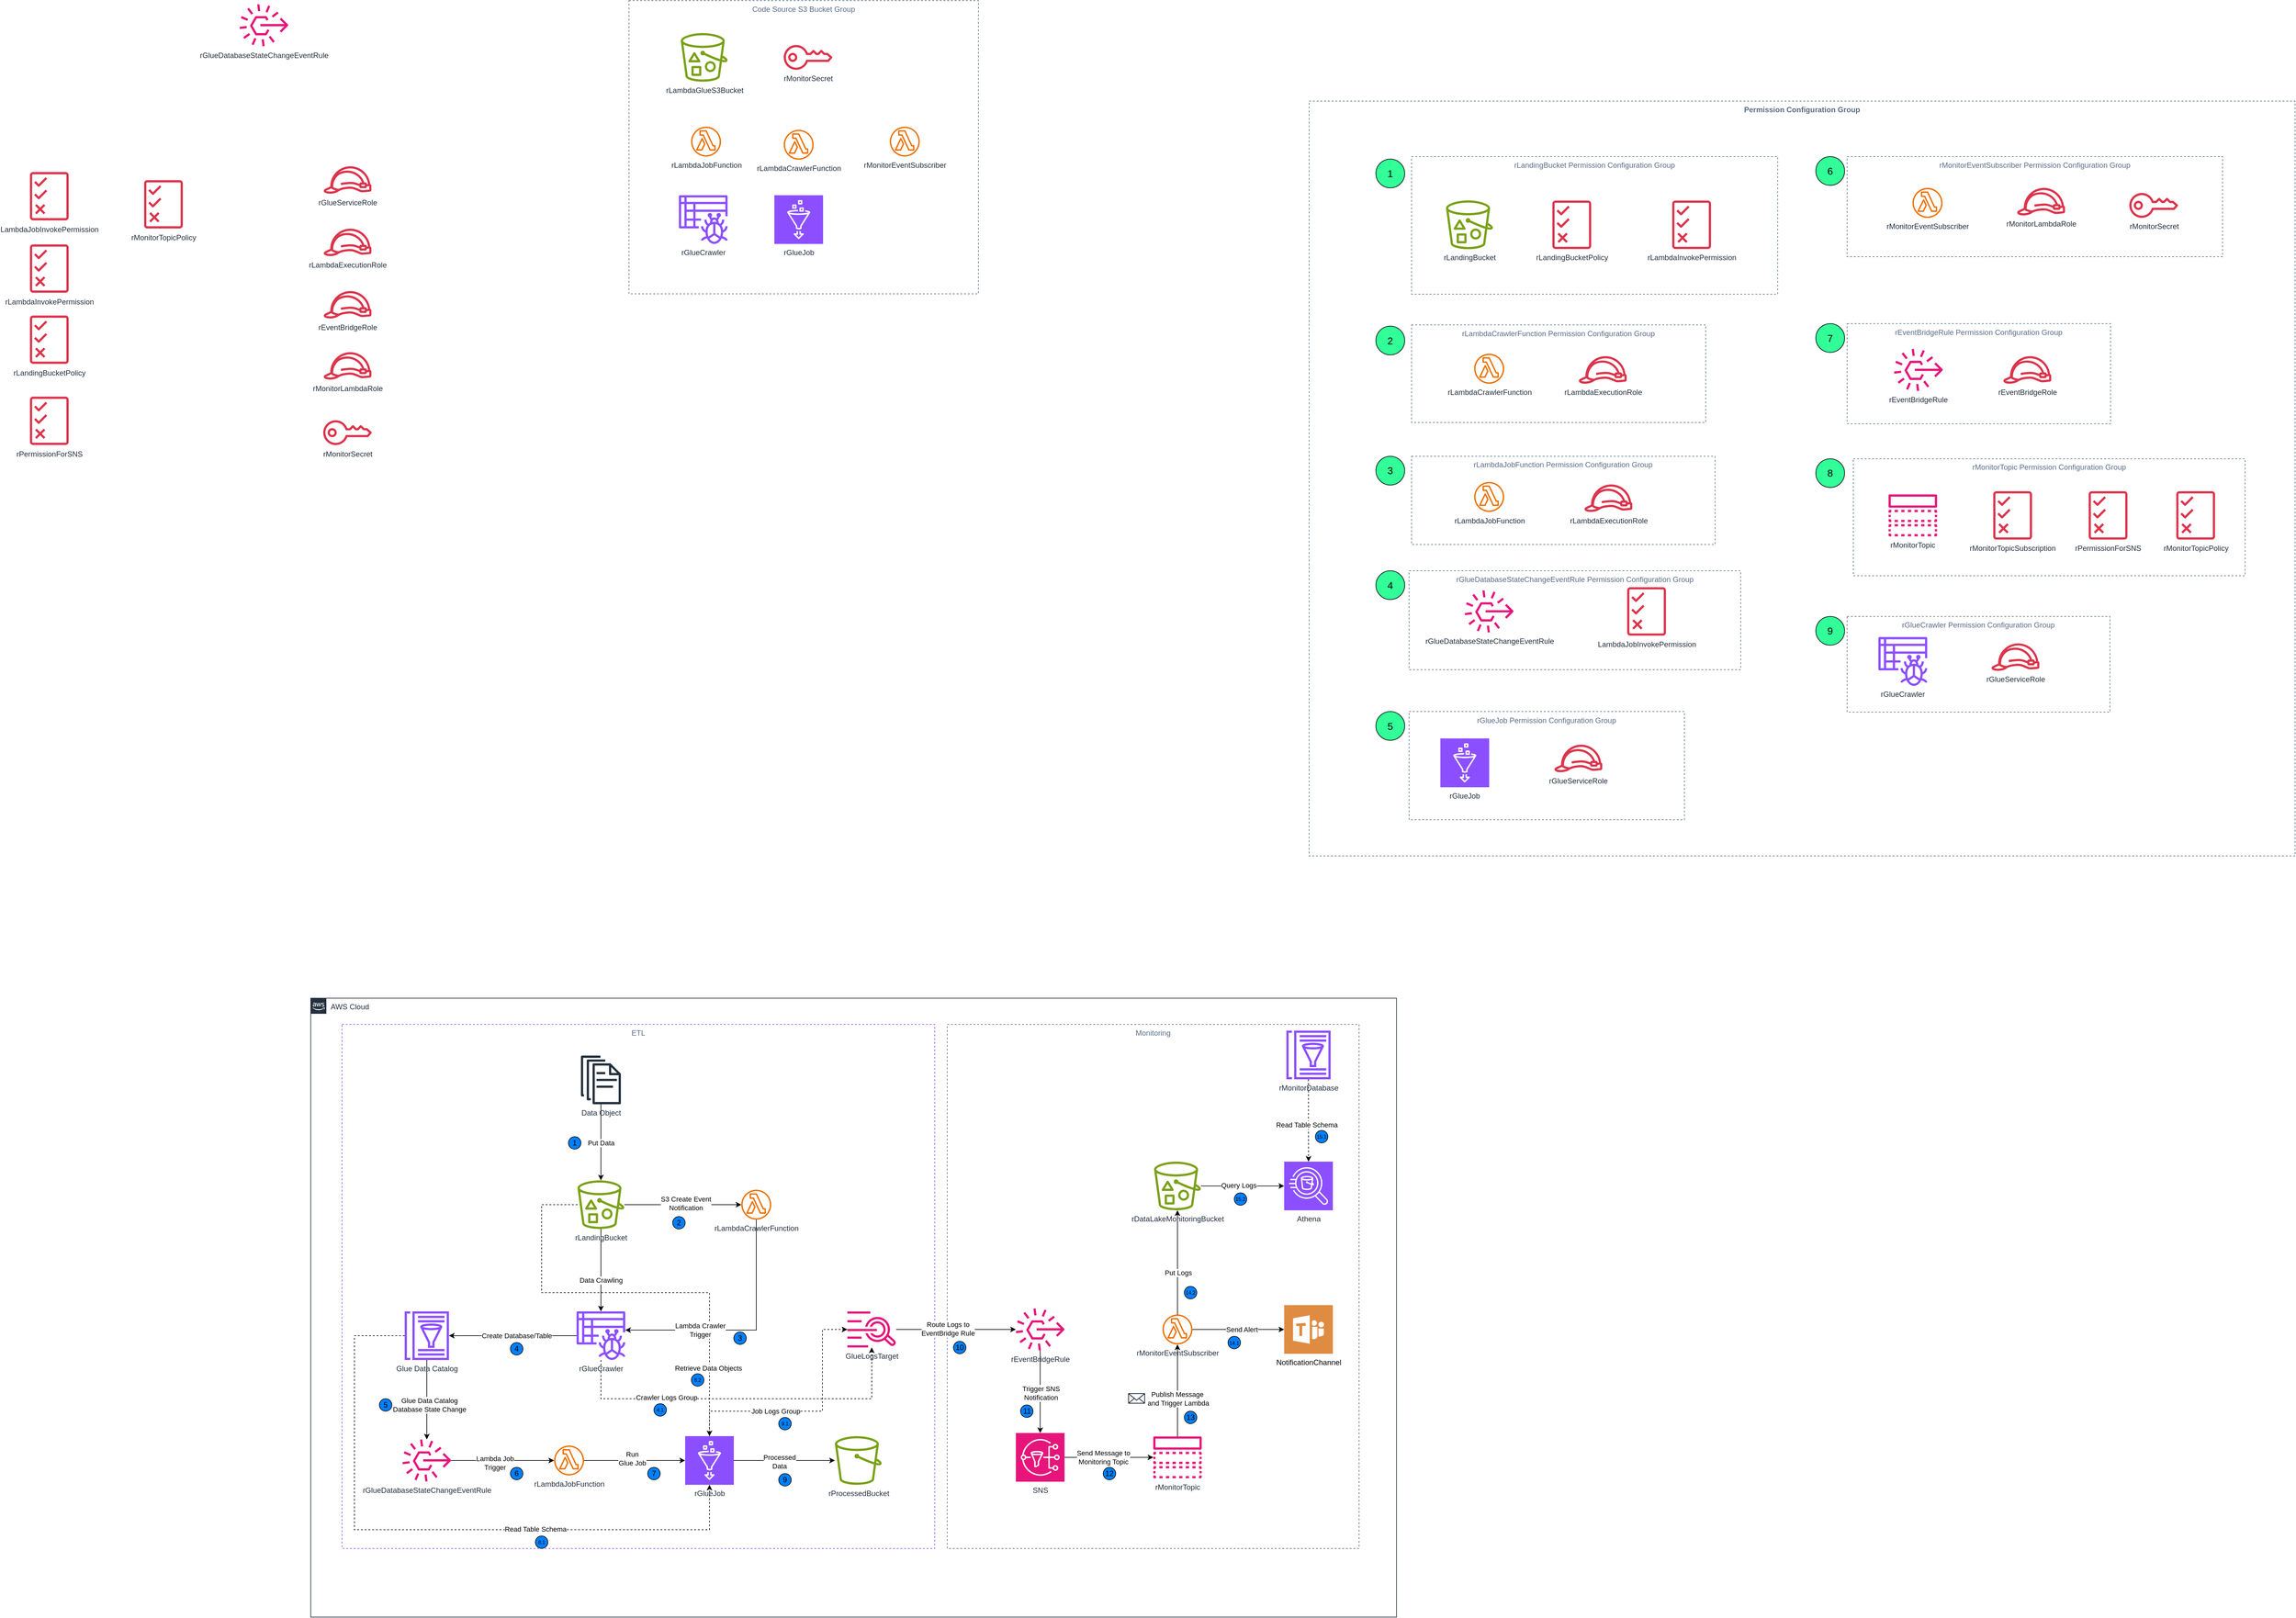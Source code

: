 <mxfile version="24.6.4" type="device">
  <diagram name="Page-1" id="Erb57f21vQnedk5ynFs2">
    <mxGraphModel dx="5630" dy="4987" grid="1" gridSize="10" guides="1" tooltips="1" connect="1" arrows="1" fold="1" page="1" pageScale="1" pageWidth="850" pageHeight="1100" math="0" shadow="0">
      <root>
        <mxCell id="0" />
        <mxCell id="1" style="" parent="0" />
        <mxCell id="y40O9kskci-mPfOJpP8v-25" value="rLambdaGlueS3Bucket" style="sketch=0;outlineConnect=0;fontColor=#232F3E;gradientColor=none;fillColor=#7AA116;strokeColor=none;dashed=0;verticalLabelPosition=bottom;verticalAlign=top;align=center;html=1;fontSize=12;fontStyle=0;aspect=fixed;pointerEvents=1;shape=mxgraph.aws4.bucket_with_objects;" parent="1" vertex="1">
          <mxGeometry x="523" y="-2119" width="75" height="78" as="geometry" />
        </mxCell>
        <mxCell id="y40O9kskci-mPfOJpP8v-39" value="rLandingBucketPolicy" style="sketch=0;outlineConnect=0;fontColor=#232F3E;gradientColor=none;fillColor=#DD344C;strokeColor=none;dashed=0;verticalLabelPosition=bottom;verticalAlign=top;align=center;html=1;fontSize=12;fontStyle=0;aspect=fixed;pointerEvents=1;shape=mxgraph.aws4.permissions;" parent="1" vertex="1">
          <mxGeometry x="-520" y="-1666.5" width="62" height="78" as="geometry" />
        </mxCell>
        <mxCell id="y40O9kskci-mPfOJpP8v-40" value="rGlueServiceRole" style="sketch=0;outlineConnect=0;fontColor=#232F3E;gradientColor=none;fillColor=#DD344C;strokeColor=none;dashed=0;verticalLabelPosition=bottom;verticalAlign=top;align=center;html=1;fontSize=12;fontStyle=0;aspect=fixed;pointerEvents=1;shape=mxgraph.aws4.role;" parent="1" vertex="1">
          <mxGeometry x="-50" y="-1905.5" width="78" height="44" as="geometry" />
        </mxCell>
        <mxCell id="y40O9kskci-mPfOJpP8v-44" value="rLambdaExecutionRole" style="sketch=0;outlineConnect=0;fontColor=#232F3E;gradientColor=none;fillColor=#DD344C;strokeColor=none;dashed=0;verticalLabelPosition=bottom;verticalAlign=top;align=center;html=1;fontSize=12;fontStyle=0;aspect=fixed;pointerEvents=1;shape=mxgraph.aws4.role;" parent="1" vertex="1">
          <mxGeometry x="-50" y="-1805.5" width="78" height="44" as="geometry" />
        </mxCell>
        <mxCell id="y40O9kskci-mPfOJpP8v-45" value="rLambdaInvokePermission" style="sketch=0;outlineConnect=0;fontColor=#232F3E;gradientColor=none;fillColor=#DD344C;strokeColor=none;dashed=0;verticalLabelPosition=bottom;verticalAlign=top;align=center;html=1;fontSize=12;fontStyle=0;aspect=fixed;pointerEvents=1;shape=mxgraph.aws4.permissions;" parent="1" vertex="1">
          <mxGeometry x="-520" y="-1780.5" width="62" height="78" as="geometry" />
        </mxCell>
        <mxCell id="y40O9kskci-mPfOJpP8v-46" value="LambdaJobInvokePermission" style="sketch=0;outlineConnect=0;fontColor=#232F3E;gradientColor=none;fillColor=#DD344C;strokeColor=none;dashed=0;verticalLabelPosition=bottom;verticalAlign=top;align=center;html=1;fontSize=12;fontStyle=0;aspect=fixed;pointerEvents=1;shape=mxgraph.aws4.permissions;" parent="1" vertex="1">
          <mxGeometry x="-520" y="-1896.5" width="62" height="78" as="geometry" />
        </mxCell>
        <mxCell id="y40O9kskci-mPfOJpP8v-55" value="rEventBridgeRole" style="sketch=0;outlineConnect=0;fontColor=#232F3E;gradientColor=none;fillColor=#DD344C;strokeColor=none;dashed=0;verticalLabelPosition=bottom;verticalAlign=top;align=center;html=1;fontSize=12;fontStyle=0;aspect=fixed;pointerEvents=1;shape=mxgraph.aws4.role;" parent="1" vertex="1">
          <mxGeometry x="-50" y="-1705.5" width="78" height="44" as="geometry" />
        </mxCell>
        <mxCell id="y40O9kskci-mPfOJpP8v-57" value="rMonitorLambdaRole" style="sketch=0;outlineConnect=0;fontColor=#232F3E;gradientColor=none;fillColor=#DD344C;strokeColor=none;dashed=0;verticalLabelPosition=bottom;verticalAlign=top;align=center;html=1;fontSize=12;fontStyle=0;aspect=fixed;pointerEvents=1;shape=mxgraph.aws4.role;" parent="1" vertex="1">
          <mxGeometry x="-50" y="-1607.5" width="78" height="44" as="geometry" />
        </mxCell>
        <mxCell id="y40O9kskci-mPfOJpP8v-58" value="rPermissionForSNS" style="sketch=0;outlineConnect=0;fontColor=#232F3E;gradientColor=none;fillColor=#DD344C;strokeColor=none;dashed=0;verticalLabelPosition=bottom;verticalAlign=top;align=center;html=1;fontSize=12;fontStyle=0;aspect=fixed;pointerEvents=1;shape=mxgraph.aws4.permissions;" parent="1" vertex="1">
          <mxGeometry x="-520" y="-1536.5" width="62" height="78" as="geometry" />
        </mxCell>
        <mxCell id="y40O9kskci-mPfOJpP8v-66" value="rMonitorTopicPolicy" style="sketch=0;outlineConnect=0;fontColor=#232F3E;gradientColor=none;fillColor=#DD344C;strokeColor=none;dashed=0;verticalLabelPosition=bottom;verticalAlign=top;align=center;html=1;fontSize=12;fontStyle=0;aspect=fixed;pointerEvents=1;shape=mxgraph.aws4.permissions;" parent="1" vertex="1">
          <mxGeometry x="-337" y="-1883.5" width="62" height="78" as="geometry" />
        </mxCell>
        <mxCell id="CAdFPH2BEOfQs7NJBg0e-2" value="rLambdaCrawlerFunction" style="sketch=0;outlineConnect=0;fontColor=#232F3E;gradientColor=none;fillColor=#ED7100;strokeColor=none;dashed=0;verticalLabelPosition=bottom;verticalAlign=top;align=center;html=1;fontSize=12;fontStyle=0;aspect=fixed;pointerEvents=1;shape=mxgraph.aws4.lambda_function;" vertex="1" parent="1">
          <mxGeometry x="688" y="-1964" width="48" height="48" as="geometry" />
        </mxCell>
        <mxCell id="CAdFPH2BEOfQs7NJBg0e-3" value="rGlueCrawler" style="sketch=0;outlineConnect=0;fontColor=#232F3E;gradientColor=none;fillColor=#8C4FFF;strokeColor=none;dashed=0;verticalLabelPosition=bottom;verticalAlign=top;align=center;html=1;fontSize=12;fontStyle=0;aspect=fixed;pointerEvents=1;shape=mxgraph.aws4.glue_crawlers;" vertex="1" parent="1">
          <mxGeometry x="520" y="-1859" width="78" height="78" as="geometry" />
        </mxCell>
        <mxCell id="CAdFPH2BEOfQs7NJBg0e-4" value="rGlueJob" style="sketch=0;points=[[0,0,0],[0.25,0,0],[0.5,0,0],[0.75,0,0],[1,0,0],[0,1,0],[0.25,1,0],[0.5,1,0],[0.75,1,0],[1,1,0],[0,0.25,0],[0,0.5,0],[0,0.75,0],[1,0.25,0],[1,0.5,0],[1,0.75,0]];outlineConnect=0;fontColor=#232F3E;fillColor=#8C4FFF;strokeColor=#ffffff;dashed=0;verticalLabelPosition=bottom;verticalAlign=top;align=center;html=1;fontSize=12;fontStyle=0;aspect=fixed;shape=mxgraph.aws4.resourceIcon;resIcon=mxgraph.aws4.glue;" vertex="1" parent="1">
          <mxGeometry x="673" y="-1859" width="78" height="78" as="geometry" />
        </mxCell>
        <mxCell id="CAdFPH2BEOfQs7NJBg0e-5" value="rMonitorEventSubscriber" style="sketch=0;outlineConnect=0;fontColor=#232F3E;gradientColor=none;fillColor=#ED7100;strokeColor=none;dashed=0;verticalLabelPosition=bottom;verticalAlign=top;align=center;html=1;fontSize=12;fontStyle=0;aspect=fixed;pointerEvents=1;shape=mxgraph.aws4.lambda_function;" vertex="1" parent="1">
          <mxGeometry x="858" y="-1969" width="48" height="48" as="geometry" />
        </mxCell>
        <mxCell id="CAdFPH2BEOfQs7NJBg0e-6" value="rLambdaJobFunction" style="sketch=0;outlineConnect=0;fontColor=#232F3E;gradientColor=none;fillColor=#ED7100;strokeColor=none;dashed=0;verticalLabelPosition=bottom;verticalAlign=top;align=center;html=1;fontSize=12;fontStyle=0;aspect=fixed;pointerEvents=1;shape=mxgraph.aws4.lambda_function;" vertex="1" parent="1">
          <mxGeometry x="539.5" y="-1969" width="48" height="48" as="geometry" />
        </mxCell>
        <mxCell id="CAdFPH2BEOfQs7NJBg0e-18" value="rGlueDatabaseStateChangeEventRule" style="sketch=0;outlineConnect=0;fontColor=#232F3E;gradientColor=none;fillColor=#E7157B;strokeColor=none;dashed=0;verticalLabelPosition=bottom;verticalAlign=top;align=center;html=1;fontSize=12;fontStyle=0;aspect=fixed;pointerEvents=1;shape=mxgraph.aws4.rule_3;" vertex="1" parent="1">
          <mxGeometry x="-184" y="-2165.5" width="78" height="68" as="geometry" />
        </mxCell>
        <mxCell id="CAdFPH2BEOfQs7NJBg0e-21" value="rMonitorSecret" style="sketch=0;outlineConnect=0;fontColor=#232F3E;gradientColor=none;fillColor=#DD344C;strokeColor=none;dashed=0;verticalLabelPosition=bottom;verticalAlign=top;align=center;html=1;fontSize=12;fontStyle=0;aspect=fixed;pointerEvents=1;shape=mxgraph.aws4.addon;" vertex="1" parent="1">
          <mxGeometry x="-50" y="-1498.5" width="78" height="40" as="geometry" />
        </mxCell>
        <mxCell id="CAdFPH2BEOfQs7NJBg0e-24" value="Code Source S3 Bucket Group" style="fillColor=none;strokeColor=#5A6C86;dashed=1;verticalAlign=top;fontStyle=0;fontColor=#5A6C86;whiteSpace=wrap;html=1;" vertex="1" parent="1">
          <mxGeometry x="440" y="-2171" width="560" height="470" as="geometry" />
        </mxCell>
        <mxCell id="CAdFPH2BEOfQs7NJBg0e-66" value="" style="group" vertex="1" connectable="0" parent="1">
          <mxGeometry x="-70" y="-572" width="1740" height="992" as="geometry" />
        </mxCell>
        <mxCell id="y40O9kskci-mPfOJpP8v-79" value="ETL" style="fillColor=none;strokeColor=#8C4FFF;dashed=1;verticalAlign=top;fontStyle=0;fontColor=#5A6C86;whiteSpace=wrap;html=1;" parent="CAdFPH2BEOfQs7NJBg0e-66" vertex="1">
          <mxGeometry x="50" y="42" width="950" height="840" as="geometry" />
        </mxCell>
        <mxCell id="y40O9kskci-mPfOJpP8v-33" style="edgeStyle=orthogonalEdgeStyle;rounded=0;orthogonalLoop=1;jettySize=auto;html=1;entryX=0.5;entryY=0;entryDx=0;entryDy=0;entryPerimeter=0;dashed=1;" parent="CAdFPH2BEOfQs7NJBg0e-66" source="y40O9kskci-mPfOJpP8v-26" target="y40O9kskci-mPfOJpP8v-7" edge="1">
          <mxGeometry relative="1" as="geometry">
            <Array as="points">
              <mxPoint x="370" y="331" />
              <mxPoint x="370" y="472" />
              <mxPoint x="639" y="472" />
            </Array>
          </mxGeometry>
        </mxCell>
        <mxCell id="y40O9kskci-mPfOJpP8v-38" value="Retrieve Data Objects" style="edgeLabel;html=1;align=center;verticalAlign=middle;resizable=0;points=[];" parent="y40O9kskci-mPfOJpP8v-33" vertex="1" connectable="0">
          <mxGeometry x="0.731" y="-2" relative="1" as="geometry">
            <mxPoint y="-15" as="offset" />
          </mxGeometry>
        </mxCell>
        <mxCell id="y40O9kskci-mPfOJpP8v-84" value="Monitoring" style="fillColor=none;strokeColor=#5A6C86;dashed=1;verticalAlign=top;fontStyle=0;fontColor=#5A6C86;whiteSpace=wrap;html=1;" parent="CAdFPH2BEOfQs7NJBg0e-66" vertex="1">
          <mxGeometry x="1020" y="42" width="660" height="840" as="geometry" />
        </mxCell>
        <mxCell id="y40O9kskci-mPfOJpP8v-10" style="edgeStyle=orthogonalEdgeStyle;rounded=0;orthogonalLoop=1;jettySize=auto;html=1;" parent="CAdFPH2BEOfQs7NJBg0e-66" source="y40O9kskci-mPfOJpP8v-26" target="y40O9kskci-mPfOJpP8v-8" edge="1">
          <mxGeometry relative="1" as="geometry" />
        </mxCell>
        <mxCell id="y40O9kskci-mPfOJpP8v-11" value="S3 Create Event&lt;br&gt;Notification" style="edgeLabel;html=1;align=center;verticalAlign=middle;resizable=0;points=[];" parent="y40O9kskci-mPfOJpP8v-10" vertex="1" connectable="0">
          <mxGeometry x="0.1" y="2" relative="1" as="geometry">
            <mxPoint x="-5" as="offset" />
          </mxGeometry>
        </mxCell>
        <mxCell id="y40O9kskci-mPfOJpP8v-5" value="rProcessedBucket" style="sketch=0;outlineConnect=0;fontColor=#232F3E;gradientColor=none;fillColor=#7AA116;strokeColor=none;dashed=0;verticalLabelPosition=bottom;verticalAlign=top;align=center;html=1;fontSize=12;fontStyle=0;aspect=fixed;pointerEvents=1;shape=mxgraph.aws4.bucket;" parent="CAdFPH2BEOfQs7NJBg0e-66" vertex="1">
          <mxGeometry x="840" y="702" width="75" height="78" as="geometry" />
        </mxCell>
        <mxCell id="y40O9kskci-mPfOJpP8v-15" style="edgeStyle=orthogonalEdgeStyle;rounded=0;orthogonalLoop=1;jettySize=auto;html=1;startArrow=classic;startFill=1;endArrow=none;endFill=0;" parent="CAdFPH2BEOfQs7NJBg0e-66" source="y40O9kskci-mPfOJpP8v-6" target="y40O9kskci-mPfOJpP8v-26" edge="1">
          <mxGeometry relative="1" as="geometry" />
        </mxCell>
        <mxCell id="y40O9kskci-mPfOJpP8v-28" value="Data Crawling" style="edgeLabel;html=1;align=center;verticalAlign=middle;resizable=0;points=[];" parent="y40O9kskci-mPfOJpP8v-15" vertex="1" connectable="0">
          <mxGeometry x="-0.651" y="-3" relative="1" as="geometry">
            <mxPoint x="-3" y="-27" as="offset" />
          </mxGeometry>
        </mxCell>
        <mxCell id="y40O9kskci-mPfOJpP8v-17" style="edgeStyle=orthogonalEdgeStyle;rounded=0;orthogonalLoop=1;jettySize=auto;html=1;" parent="CAdFPH2BEOfQs7NJBg0e-66" source="y40O9kskci-mPfOJpP8v-6" target="y40O9kskci-mPfOJpP8v-16" edge="1">
          <mxGeometry relative="1" as="geometry" />
        </mxCell>
        <mxCell id="y40O9kskci-mPfOJpP8v-18" value="Create Database/Table" style="edgeLabel;html=1;align=center;verticalAlign=middle;resizable=0;points=[];" parent="y40O9kskci-mPfOJpP8v-17" vertex="1" connectable="0">
          <mxGeometry x="-0.142" relative="1" as="geometry">
            <mxPoint x="-8" as="offset" />
          </mxGeometry>
        </mxCell>
        <mxCell id="y40O9kskci-mPfOJpP8v-50" style="edgeStyle=orthogonalEdgeStyle;rounded=0;orthogonalLoop=1;jettySize=auto;html=1;dashed=1;" parent="CAdFPH2BEOfQs7NJBg0e-66" source="y40O9kskci-mPfOJpP8v-6" target="y40O9kskci-mPfOJpP8v-48" edge="1">
          <mxGeometry relative="1" as="geometry">
            <Array as="points">
              <mxPoint x="465" y="642" />
              <mxPoint x="899" y="642" />
            </Array>
          </mxGeometry>
        </mxCell>
        <mxCell id="y40O9kskci-mPfOJpP8v-51" value="Crawler Logs Group" style="edgeLabel;html=1;align=center;verticalAlign=middle;resizable=0;points=[];" parent="y40O9kskci-mPfOJpP8v-50" vertex="1" connectable="0">
          <mxGeometry x="-0.394" y="3" relative="1" as="geometry">
            <mxPoint x="-8" y="1" as="offset" />
          </mxGeometry>
        </mxCell>
        <mxCell id="y40O9kskci-mPfOJpP8v-6" value="rGlueCrawler" style="sketch=0;outlineConnect=0;fontColor=#232F3E;gradientColor=none;fillColor=#8C4FFF;strokeColor=none;dashed=0;verticalLabelPosition=bottom;verticalAlign=top;align=center;html=1;fontSize=12;fontStyle=0;aspect=fixed;pointerEvents=1;shape=mxgraph.aws4.glue_crawlers;" parent="CAdFPH2BEOfQs7NJBg0e-66" vertex="1">
          <mxGeometry x="426" y="502" width="78" height="78" as="geometry" />
        </mxCell>
        <mxCell id="y40O9kskci-mPfOJpP8v-31" style="edgeStyle=orthogonalEdgeStyle;rounded=0;orthogonalLoop=1;jettySize=auto;html=1;" parent="CAdFPH2BEOfQs7NJBg0e-66" source="y40O9kskci-mPfOJpP8v-7" target="y40O9kskci-mPfOJpP8v-5" edge="1">
          <mxGeometry relative="1" as="geometry" />
        </mxCell>
        <mxCell id="y40O9kskci-mPfOJpP8v-32" value="Text" style="edgeLabel;html=1;align=center;verticalAlign=middle;resizable=0;points=[];" parent="y40O9kskci-mPfOJpP8v-31" vertex="1" connectable="0">
          <mxGeometry x="-0.121" y="-2" relative="1" as="geometry">
            <mxPoint as="offset" />
          </mxGeometry>
        </mxCell>
        <mxCell id="y40O9kskci-mPfOJpP8v-36" value="Processed &lt;br&gt;Data" style="edgeLabel;html=1;align=center;verticalAlign=middle;resizable=0;points=[];" parent="y40O9kskci-mPfOJpP8v-31" vertex="1" connectable="0">
          <mxGeometry x="-0.106" y="-2" relative="1" as="geometry">
            <mxPoint as="offset" />
          </mxGeometry>
        </mxCell>
        <mxCell id="y40O9kskci-mPfOJpP8v-49" style="edgeStyle=orthogonalEdgeStyle;rounded=0;orthogonalLoop=1;jettySize=auto;html=1;dashed=1;" parent="CAdFPH2BEOfQs7NJBg0e-66" source="y40O9kskci-mPfOJpP8v-7" target="y40O9kskci-mPfOJpP8v-48" edge="1">
          <mxGeometry relative="1" as="geometry">
            <Array as="points">
              <mxPoint x="639" y="662" />
              <mxPoint x="820" y="662" />
              <mxPoint x="820" y="531" />
            </Array>
          </mxGeometry>
        </mxCell>
        <mxCell id="y40O9kskci-mPfOJpP8v-52" value="Job Logs Group" style="edgeLabel;html=1;align=center;verticalAlign=middle;resizable=0;points=[];" parent="y40O9kskci-mPfOJpP8v-49" vertex="1" connectable="0">
          <mxGeometry x="-0.264" y="-4" relative="1" as="geometry">
            <mxPoint x="1" y="-4" as="offset" />
          </mxGeometry>
        </mxCell>
        <mxCell id="y40O9kskci-mPfOJpP8v-7" value="rGlueJob" style="sketch=0;points=[[0,0,0],[0.25,0,0],[0.5,0,0],[0.75,0,0],[1,0,0],[0,1,0],[0.25,1,0],[0.5,1,0],[0.75,1,0],[1,1,0],[0,0.25,0],[0,0.5,0],[0,0.75,0],[1,0.25,0],[1,0.5,0],[1,0.75,0]];outlineConnect=0;fontColor=#232F3E;fillColor=#8C4FFF;strokeColor=#ffffff;dashed=0;verticalLabelPosition=bottom;verticalAlign=top;align=center;html=1;fontSize=12;fontStyle=0;aspect=fixed;shape=mxgraph.aws4.resourceIcon;resIcon=mxgraph.aws4.glue;" parent="CAdFPH2BEOfQs7NJBg0e-66" vertex="1">
          <mxGeometry x="600" y="702" width="78" height="78" as="geometry" />
        </mxCell>
        <mxCell id="y40O9kskci-mPfOJpP8v-12" style="edgeStyle=orthogonalEdgeStyle;rounded=0;orthogonalLoop=1;jettySize=auto;html=1;" parent="CAdFPH2BEOfQs7NJBg0e-66" source="y40O9kskci-mPfOJpP8v-8" target="y40O9kskci-mPfOJpP8v-6" edge="1">
          <mxGeometry relative="1" as="geometry">
            <Array as="points">
              <mxPoint x="714" y="532" />
            </Array>
          </mxGeometry>
        </mxCell>
        <mxCell id="y40O9kskci-mPfOJpP8v-14" value="Lambda Crawler&lt;br&gt;Trigger" style="edgeLabel;html=1;align=center;verticalAlign=middle;resizable=0;points=[];" parent="y40O9kskci-mPfOJpP8v-12" vertex="1" connectable="0">
          <mxGeometry x="0.095" y="-4" relative="1" as="geometry">
            <mxPoint x="-55" y="4" as="offset" />
          </mxGeometry>
        </mxCell>
        <mxCell id="y40O9kskci-mPfOJpP8v-8" value="rLambdaCrawlerFunction" style="sketch=0;outlineConnect=0;fontColor=#232F3E;gradientColor=none;fillColor=#ED7100;strokeColor=none;dashed=0;verticalLabelPosition=bottom;verticalAlign=top;align=center;html=1;fontSize=12;fontStyle=0;aspect=fixed;pointerEvents=1;shape=mxgraph.aws4.lambda_function;" parent="CAdFPH2BEOfQs7NJBg0e-66" vertex="1">
          <mxGeometry x="690" y="307" width="48" height="48" as="geometry" />
        </mxCell>
        <mxCell id="y40O9kskci-mPfOJpP8v-24" style="edgeStyle=orthogonalEdgeStyle;rounded=0;orthogonalLoop=1;jettySize=auto;html=1;" parent="CAdFPH2BEOfQs7NJBg0e-66" source="y40O9kskci-mPfOJpP8v-9" target="y40O9kskci-mPfOJpP8v-7" edge="1">
          <mxGeometry relative="1" as="geometry" />
        </mxCell>
        <mxCell id="y40O9kskci-mPfOJpP8v-29" value="Run &lt;br&gt;Glue Job" style="edgeLabel;html=1;align=center;verticalAlign=middle;resizable=0;points=[];" parent="y40O9kskci-mPfOJpP8v-24" vertex="1" connectable="0">
          <mxGeometry x="-0.049" y="3" relative="1" as="geometry">
            <mxPoint as="offset" />
          </mxGeometry>
        </mxCell>
        <mxCell id="y40O9kskci-mPfOJpP8v-9" value="rLambdaJobFunction" style="sketch=0;outlineConnect=0;fontColor=#232F3E;gradientColor=none;fillColor=#ED7100;strokeColor=none;dashed=0;verticalLabelPosition=bottom;verticalAlign=top;align=center;html=1;fontSize=12;fontStyle=0;aspect=fixed;pointerEvents=1;shape=mxgraph.aws4.lambda_function;" parent="CAdFPH2BEOfQs7NJBg0e-66" vertex="1">
          <mxGeometry x="390" y="717" width="48" height="48" as="geometry" />
        </mxCell>
        <mxCell id="y40O9kskci-mPfOJpP8v-20" style="edgeStyle=orthogonalEdgeStyle;rounded=0;orthogonalLoop=1;jettySize=auto;html=1;" parent="CAdFPH2BEOfQs7NJBg0e-66" source="y40O9kskci-mPfOJpP8v-16" target="y40O9kskci-mPfOJpP8v-19" edge="1">
          <mxGeometry relative="1" as="geometry" />
        </mxCell>
        <mxCell id="y40O9kskci-mPfOJpP8v-21" value="Glue Data Catalog &lt;br&gt;Database State Change" style="edgeLabel;html=1;align=center;verticalAlign=middle;resizable=0;points=[];" parent="y40O9kskci-mPfOJpP8v-20" vertex="1" connectable="0">
          <mxGeometry x="-0.245" y="4" relative="1" as="geometry">
            <mxPoint y="24" as="offset" />
          </mxGeometry>
        </mxCell>
        <mxCell id="y40O9kskci-mPfOJpP8v-16" value="Glue Data Catalog" style="sketch=0;outlineConnect=0;fontColor=#232F3E;gradientColor=none;fillColor=#8C4FFF;strokeColor=none;dashed=0;verticalLabelPosition=bottom;verticalAlign=top;align=center;html=1;fontSize=12;fontStyle=0;aspect=fixed;pointerEvents=1;shape=mxgraph.aws4.glue_data_catalog;" parent="CAdFPH2BEOfQs7NJBg0e-66" vertex="1">
          <mxGeometry x="150" y="502" width="72" height="78" as="geometry" />
        </mxCell>
        <mxCell id="y40O9kskci-mPfOJpP8v-22" style="edgeStyle=orthogonalEdgeStyle;rounded=0;orthogonalLoop=1;jettySize=auto;html=1;" parent="CAdFPH2BEOfQs7NJBg0e-66" source="y40O9kskci-mPfOJpP8v-19" target="y40O9kskci-mPfOJpP8v-9" edge="1">
          <mxGeometry relative="1" as="geometry" />
        </mxCell>
        <mxCell id="y40O9kskci-mPfOJpP8v-23" value="Lambda Job &lt;br&gt;Trigger" style="edgeLabel;html=1;align=center;verticalAlign=middle;resizable=0;points=[];" parent="y40O9kskci-mPfOJpP8v-22" vertex="1" connectable="0">
          <mxGeometry x="-0.151" y="-4" relative="1" as="geometry">
            <mxPoint as="offset" />
          </mxGeometry>
        </mxCell>
        <mxCell id="y40O9kskci-mPfOJpP8v-19" value="rGlueDatabaseStateChangeEventRule" style="sketch=0;outlineConnect=0;fontColor=#232F3E;gradientColor=none;fillColor=#E7157B;strokeColor=none;dashed=0;verticalLabelPosition=bottom;verticalAlign=top;align=center;html=1;fontSize=12;fontStyle=0;aspect=fixed;pointerEvents=1;shape=mxgraph.aws4.rule_3;" parent="CAdFPH2BEOfQs7NJBg0e-66" vertex="1">
          <mxGeometry x="147" y="707" width="78" height="68" as="geometry" />
        </mxCell>
        <mxCell id="y40O9kskci-mPfOJpP8v-26" value="rLandingBucket" style="sketch=0;outlineConnect=0;fontColor=#232F3E;gradientColor=none;fillColor=#7AA116;strokeColor=none;dashed=0;verticalLabelPosition=bottom;verticalAlign=top;align=center;html=1;fontSize=12;fontStyle=0;aspect=fixed;pointerEvents=1;shape=mxgraph.aws4.bucket_with_objects;" parent="CAdFPH2BEOfQs7NJBg0e-66" vertex="1">
          <mxGeometry x="427.5" y="292" width="75" height="78" as="geometry" />
        </mxCell>
        <mxCell id="y40O9kskci-mPfOJpP8v-34" style="edgeStyle=orthogonalEdgeStyle;rounded=0;orthogonalLoop=1;jettySize=auto;html=1;entryX=0.5;entryY=1;entryDx=0;entryDy=0;entryPerimeter=0;dashed=1;" parent="CAdFPH2BEOfQs7NJBg0e-66" source="y40O9kskci-mPfOJpP8v-16" target="y40O9kskci-mPfOJpP8v-7" edge="1">
          <mxGeometry relative="1" as="geometry">
            <Array as="points">
              <mxPoint x="70" y="541" />
              <mxPoint x="70" y="852" />
              <mxPoint x="639" y="852" />
            </Array>
          </mxGeometry>
        </mxCell>
        <mxCell id="y40O9kskci-mPfOJpP8v-37" value="Read Table Schema" style="edgeLabel;html=1;align=center;verticalAlign=middle;resizable=0;points=[];" parent="y40O9kskci-mPfOJpP8v-34" vertex="1" connectable="0">
          <mxGeometry x="-0.029" y="1" relative="1" as="geometry">
            <mxPoint x="180" as="offset" />
          </mxGeometry>
        </mxCell>
        <mxCell id="y40O9kskci-mPfOJpP8v-42" style="edgeStyle=orthogonalEdgeStyle;rounded=0;orthogonalLoop=1;jettySize=auto;html=1;" parent="CAdFPH2BEOfQs7NJBg0e-66" source="y40O9kskci-mPfOJpP8v-41" target="y40O9kskci-mPfOJpP8v-26" edge="1">
          <mxGeometry relative="1" as="geometry" />
        </mxCell>
        <mxCell id="y40O9kskci-mPfOJpP8v-43" value="Put Data" style="edgeLabel;html=1;align=center;verticalAlign=middle;resizable=0;points=[];" parent="y40O9kskci-mPfOJpP8v-42" vertex="1" connectable="0">
          <mxGeometry x="-0.188" y="-2" relative="1" as="geometry">
            <mxPoint x="2" y="12" as="offset" />
          </mxGeometry>
        </mxCell>
        <mxCell id="y40O9kskci-mPfOJpP8v-41" value="Data Object" style="sketch=0;outlineConnect=0;fontColor=#232F3E;gradientColor=none;fillColor=#232F3D;strokeColor=none;dashed=0;verticalLabelPosition=bottom;verticalAlign=top;align=center;html=1;fontSize=12;fontStyle=0;aspect=fixed;pointerEvents=1;shape=mxgraph.aws4.documents;" parent="CAdFPH2BEOfQs7NJBg0e-66" vertex="1">
          <mxGeometry x="433" y="92" width="64" height="78" as="geometry" />
        </mxCell>
        <mxCell id="y40O9kskci-mPfOJpP8v-54" style="edgeStyle=orthogonalEdgeStyle;rounded=0;orthogonalLoop=1;jettySize=auto;html=1;" parent="CAdFPH2BEOfQs7NJBg0e-66" source="y40O9kskci-mPfOJpP8v-48" target="y40O9kskci-mPfOJpP8v-53" edge="1">
          <mxGeometry relative="1" as="geometry" />
        </mxCell>
        <mxCell id="y40O9kskci-mPfOJpP8v-81" value="Route Logs to &lt;br&gt;EventBridge Rule" style="edgeLabel;html=1;align=center;verticalAlign=middle;resizable=0;points=[];" parent="y40O9kskci-mPfOJpP8v-54" vertex="1" connectable="0">
          <mxGeometry x="-0.138" y="1" relative="1" as="geometry">
            <mxPoint as="offset" />
          </mxGeometry>
        </mxCell>
        <mxCell id="y40O9kskci-mPfOJpP8v-48" value="GlueLogsTarget" style="sketch=0;outlineConnect=0;fontColor=#232F3E;gradientColor=none;fillColor=#E7157B;strokeColor=none;dashed=0;verticalLabelPosition=bottom;verticalAlign=top;align=center;html=1;fontSize=12;fontStyle=0;aspect=fixed;pointerEvents=1;shape=mxgraph.aws4.cloudwatch_logs;" parent="CAdFPH2BEOfQs7NJBg0e-66" vertex="1">
          <mxGeometry x="860" y="502" width="78" height="58" as="geometry" />
        </mxCell>
        <mxCell id="y40O9kskci-mPfOJpP8v-60" style="edgeStyle=orthogonalEdgeStyle;rounded=0;orthogonalLoop=1;jettySize=auto;html=1;" parent="CAdFPH2BEOfQs7NJBg0e-66" source="y40O9kskci-mPfOJpP8v-53" target="y40O9kskci-mPfOJpP8v-64" edge="1">
          <mxGeometry relative="1" as="geometry" />
        </mxCell>
        <mxCell id="y40O9kskci-mPfOJpP8v-82" value="Trigger SNS &lt;br&gt;Notification" style="edgeLabel;html=1;align=center;verticalAlign=middle;resizable=0;points=[];" parent="y40O9kskci-mPfOJpP8v-60" vertex="1" connectable="0">
          <mxGeometry x="0.029" y="1" relative="1" as="geometry">
            <mxPoint as="offset" />
          </mxGeometry>
        </mxCell>
        <mxCell id="y40O9kskci-mPfOJpP8v-53" value="rEventBridgeRule" style="sketch=0;outlineConnect=0;fontColor=#232F3E;gradientColor=none;fillColor=#E7157B;strokeColor=none;dashed=0;verticalLabelPosition=bottom;verticalAlign=top;align=center;html=1;fontSize=12;fontStyle=0;aspect=fixed;pointerEvents=1;shape=mxgraph.aws4.rule_3;" parent="CAdFPH2BEOfQs7NJBg0e-66" vertex="1">
          <mxGeometry x="1130" y="497" width="78" height="68" as="geometry" />
        </mxCell>
        <mxCell id="y40O9kskci-mPfOJpP8v-71" style="edgeStyle=orthogonalEdgeStyle;rounded=0;orthogonalLoop=1;jettySize=auto;html=1;" parent="CAdFPH2BEOfQs7NJBg0e-66" source="y40O9kskci-mPfOJpP8v-56" target="y40O9kskci-mPfOJpP8v-61" edge="1">
          <mxGeometry relative="1" as="geometry" />
        </mxCell>
        <mxCell id="y40O9kskci-mPfOJpP8v-72" value="Put Logs" style="edgeLabel;html=1;align=center;verticalAlign=middle;resizable=0;points=[];" parent="y40O9kskci-mPfOJpP8v-71" vertex="1" connectable="0">
          <mxGeometry x="-0.192" relative="1" as="geometry">
            <mxPoint x="1" as="offset" />
          </mxGeometry>
        </mxCell>
        <mxCell id="y40O9kskci-mPfOJpP8v-75" style="edgeStyle=orthogonalEdgeStyle;rounded=0;orthogonalLoop=1;jettySize=auto;html=1;" parent="CAdFPH2BEOfQs7NJBg0e-66" source="y40O9kskci-mPfOJpP8v-56" target="y40O9kskci-mPfOJpP8v-74" edge="1">
          <mxGeometry relative="1" as="geometry" />
        </mxCell>
        <mxCell id="y40O9kskci-mPfOJpP8v-76" value="Send Alert" style="edgeLabel;html=1;align=center;verticalAlign=middle;resizable=0;points=[];" parent="y40O9kskci-mPfOJpP8v-75" vertex="1" connectable="0">
          <mxGeometry x="-0.08" y="1" relative="1" as="geometry">
            <mxPoint x="11" y="1" as="offset" />
          </mxGeometry>
        </mxCell>
        <mxCell id="y40O9kskci-mPfOJpP8v-56" value="rMonitorEventSubscriber" style="sketch=0;outlineConnect=0;fontColor=#232F3E;gradientColor=none;fillColor=#ED7100;strokeColor=none;dashed=0;verticalLabelPosition=bottom;verticalAlign=top;align=center;html=1;fontSize=12;fontStyle=0;aspect=fixed;pointerEvents=1;shape=mxgraph.aws4.lambda_function;" parent="CAdFPH2BEOfQs7NJBg0e-66" vertex="1">
          <mxGeometry x="1365" y="507" width="48" height="48" as="geometry" />
        </mxCell>
        <mxCell id="y40O9kskci-mPfOJpP8v-62" style="edgeStyle=orthogonalEdgeStyle;rounded=0;orthogonalLoop=1;jettySize=auto;html=1;" parent="CAdFPH2BEOfQs7NJBg0e-66" source="y40O9kskci-mPfOJpP8v-59" target="y40O9kskci-mPfOJpP8v-56" edge="1">
          <mxGeometry relative="1" as="geometry" />
        </mxCell>
        <mxCell id="y40O9kskci-mPfOJpP8v-73" value="Publish Message&amp;nbsp;&lt;br&gt;and Trigger Lambda" style="edgeLabel;html=1;align=center;verticalAlign=middle;resizable=0;points=[];" parent="y40O9kskci-mPfOJpP8v-62" vertex="1" connectable="0">
          <mxGeometry x="0.041" relative="1" as="geometry">
            <mxPoint x="1" y="16" as="offset" />
          </mxGeometry>
        </mxCell>
        <mxCell id="y40O9kskci-mPfOJpP8v-59" value="rMonitorTopic" style="sketch=0;outlineConnect=0;fontColor=#232F3E;gradientColor=none;fillColor=#E7157B;strokeColor=none;dashed=0;verticalLabelPosition=bottom;verticalAlign=top;align=center;html=1;fontSize=12;fontStyle=0;aspect=fixed;pointerEvents=1;shape=mxgraph.aws4.topic;" parent="CAdFPH2BEOfQs7NJBg0e-66" vertex="1">
          <mxGeometry x="1350" y="702.5" width="78" height="67" as="geometry" />
        </mxCell>
        <mxCell id="y40O9kskci-mPfOJpP8v-70" style="edgeStyle=orthogonalEdgeStyle;rounded=0;orthogonalLoop=1;jettySize=auto;html=1;" parent="CAdFPH2BEOfQs7NJBg0e-66" source="y40O9kskci-mPfOJpP8v-61" target="y40O9kskci-mPfOJpP8v-68" edge="1">
          <mxGeometry relative="1" as="geometry" />
        </mxCell>
        <mxCell id="y40O9kskci-mPfOJpP8v-78" value="Query Logs" style="edgeLabel;html=1;align=center;verticalAlign=middle;resizable=0;points=[];" parent="y40O9kskci-mPfOJpP8v-70" vertex="1" connectable="0">
          <mxGeometry x="-0.093" y="1" relative="1" as="geometry">
            <mxPoint as="offset" />
          </mxGeometry>
        </mxCell>
        <mxCell id="y40O9kskci-mPfOJpP8v-61" value="rDataLakeMonitoringBucket" style="sketch=0;outlineConnect=0;fontColor=#232F3E;gradientColor=none;fillColor=#7AA116;strokeColor=none;dashed=0;verticalLabelPosition=bottom;verticalAlign=top;align=center;html=1;fontSize=12;fontStyle=0;aspect=fixed;pointerEvents=1;shape=mxgraph.aws4.bucket_with_objects;" parent="CAdFPH2BEOfQs7NJBg0e-66" vertex="1">
          <mxGeometry x="1351.5" y="262" width="75" height="78" as="geometry" />
        </mxCell>
        <mxCell id="y40O9kskci-mPfOJpP8v-65" style="edgeStyle=orthogonalEdgeStyle;rounded=0;orthogonalLoop=1;jettySize=auto;html=1;" parent="CAdFPH2BEOfQs7NJBg0e-66" source="y40O9kskci-mPfOJpP8v-64" target="y40O9kskci-mPfOJpP8v-59" edge="1">
          <mxGeometry relative="1" as="geometry" />
        </mxCell>
        <mxCell id="y40O9kskci-mPfOJpP8v-83" value="Send Message to &lt;br&gt;Monitoring Topic" style="edgeLabel;html=1;align=center;verticalAlign=middle;resizable=0;points=[];" parent="y40O9kskci-mPfOJpP8v-65" vertex="1" connectable="0">
          <mxGeometry x="-0.229" relative="1" as="geometry">
            <mxPoint x="7" as="offset" />
          </mxGeometry>
        </mxCell>
        <mxCell id="y40O9kskci-mPfOJpP8v-64" value="SNS" style="sketch=0;points=[[0,0,0],[0.25,0,0],[0.5,0,0],[0.75,0,0],[1,0,0],[0,1,0],[0.25,1,0],[0.5,1,0],[0.75,1,0],[1,1,0],[0,0.25,0],[0,0.5,0],[0,0.75,0],[1,0.25,0],[1,0.5,0],[1,0.75,0]];outlineConnect=0;fontColor=#232F3E;fillColor=#E7157B;strokeColor=#ffffff;dashed=0;verticalLabelPosition=bottom;verticalAlign=top;align=center;html=1;fontSize=12;fontStyle=0;aspect=fixed;shape=mxgraph.aws4.resourceIcon;resIcon=mxgraph.aws4.sns;" parent="CAdFPH2BEOfQs7NJBg0e-66" vertex="1">
          <mxGeometry x="1130" y="697" width="78" height="78" as="geometry" />
        </mxCell>
        <mxCell id="y40O9kskci-mPfOJpP8v-69" style="edgeStyle=orthogonalEdgeStyle;rounded=0;orthogonalLoop=1;jettySize=auto;html=1;dashed=1;" parent="CAdFPH2BEOfQs7NJBg0e-66" source="y40O9kskci-mPfOJpP8v-67" target="y40O9kskci-mPfOJpP8v-68" edge="1">
          <mxGeometry relative="1" as="geometry" />
        </mxCell>
        <mxCell id="y40O9kskci-mPfOJpP8v-77" value="Read Table Schema" style="edgeLabel;html=1;align=center;verticalAlign=middle;resizable=0;points=[];" parent="y40O9kskci-mPfOJpP8v-69" vertex="1" connectable="0">
          <mxGeometry x="0.11" y="-3" relative="1" as="geometry">
            <mxPoint y="-1" as="offset" />
          </mxGeometry>
        </mxCell>
        <mxCell id="y40O9kskci-mPfOJpP8v-67" value="rMonitorDatabase" style="sketch=0;outlineConnect=0;fontColor=#232F3E;gradientColor=none;fillColor=#8C4FFF;strokeColor=none;dashed=0;verticalLabelPosition=bottom;verticalAlign=top;align=center;html=1;fontSize=12;fontStyle=0;aspect=fixed;pointerEvents=1;shape=mxgraph.aws4.glue_data_catalog;" parent="CAdFPH2BEOfQs7NJBg0e-66" vertex="1">
          <mxGeometry x="1563" y="52" width="72" height="78" as="geometry" />
        </mxCell>
        <mxCell id="y40O9kskci-mPfOJpP8v-68" value="Athena" style="sketch=0;points=[[0,0,0],[0.25,0,0],[0.5,0,0],[0.75,0,0],[1,0,0],[0,1,0],[0.25,1,0],[0.5,1,0],[0.75,1,0],[1,1,0],[0,0.25,0],[0,0.5,0],[0,0.75,0],[1,0.25,0],[1,0.5,0],[1,0.75,0]];outlineConnect=0;fontColor=#232F3E;fillColor=#8C4FFF;strokeColor=#ffffff;dashed=0;verticalLabelPosition=bottom;verticalAlign=top;align=center;html=1;fontSize=12;fontStyle=0;aspect=fixed;shape=mxgraph.aws4.resourceIcon;resIcon=mxgraph.aws4.athena;" parent="CAdFPH2BEOfQs7NJBg0e-66" vertex="1">
          <mxGeometry x="1560" y="262" width="78" height="78" as="geometry" />
        </mxCell>
        <mxCell id="y40O9kskci-mPfOJpP8v-74" value="NotificationChannel" style="sketch=0;pointerEvents=1;shadow=0;dashed=0;html=1;strokeColor=none;fillColor=#DF8C42;labelPosition=center;verticalLabelPosition=bottom;verticalAlign=top;align=center;outlineConnect=0;shape=mxgraph.veeam2.microsoft_teams;aspect=fixed;" parent="CAdFPH2BEOfQs7NJBg0e-66" vertex="1">
          <mxGeometry x="1560" y="492" width="78" height="78" as="geometry" />
        </mxCell>
        <mxCell id="y40O9kskci-mPfOJpP8v-159" value="AWS Cloud" style="points=[[0,0],[0.25,0],[0.5,0],[0.75,0],[1,0],[1,0.25],[1,0.5],[1,0.75],[1,1],[0.75,1],[0.5,1],[0.25,1],[0,1],[0,0.75],[0,0.5],[0,0.25]];outlineConnect=0;gradientColor=none;html=1;whiteSpace=wrap;fontSize=12;fontStyle=0;container=1;pointerEvents=0;collapsible=0;recursiveResize=0;shape=mxgraph.aws4.group;grIcon=mxgraph.aws4.group_aws_cloud_alt;strokeColor=#232F3E;fillColor=none;verticalAlign=top;align=left;spacingLeft=30;fontColor=#232F3E;dashed=0;" parent="CAdFPH2BEOfQs7NJBg0e-66" vertex="1">
          <mxGeometry width="1740" height="992" as="geometry" />
        </mxCell>
        <mxCell id="CAdFPH2BEOfQs7NJBg0e-38" value="" style="sketch=0;outlineConnect=0;fontColor=#232F3E;gradientColor=none;fillColor=#232F3D;strokeColor=none;dashed=0;verticalLabelPosition=bottom;verticalAlign=top;align=center;html=1;fontSize=12;fontStyle=0;aspect=fixed;pointerEvents=1;shape=mxgraph.aws4.email_2;" vertex="1" parent="y40O9kskci-mPfOJpP8v-159">
          <mxGeometry x="1310" y="633" width="27.06" height="17" as="geometry" />
        </mxCell>
        <mxCell id="CAdFPH2BEOfQs7NJBg0e-45" value="3" style="ellipse;whiteSpace=wrap;html=1;fillColor=#007FFF;strokeColor=default;" vertex="1" parent="y40O9kskci-mPfOJpP8v-159">
          <mxGeometry x="678" y="535" width="20" height="20" as="geometry" />
        </mxCell>
        <mxCell id="CAdFPH2BEOfQs7NJBg0e-46" value="4" style="ellipse;whiteSpace=wrap;html=1;fillColor=#007FFF;strokeColor=default;" vertex="1" parent="y40O9kskci-mPfOJpP8v-159">
          <mxGeometry x="320" y="552" width="20" height="20" as="geometry" />
        </mxCell>
        <mxCell id="CAdFPH2BEOfQs7NJBg0e-47" value="5" style="ellipse;whiteSpace=wrap;html=1;fillColor=#007FFF;strokeColor=default;" vertex="1" parent="y40O9kskci-mPfOJpP8v-159">
          <mxGeometry x="110" y="642" width="20" height="20" as="geometry" />
        </mxCell>
        <mxCell id="CAdFPH2BEOfQs7NJBg0e-48" value="6" style="ellipse;whiteSpace=wrap;html=1;fillColor=#007FFF;strokeColor=default;" vertex="1" parent="y40O9kskci-mPfOJpP8v-159">
          <mxGeometry x="320" y="752" width="20" height="20" as="geometry" />
        </mxCell>
        <mxCell id="CAdFPH2BEOfQs7NJBg0e-49" value="7" style="ellipse;whiteSpace=wrap;html=1;fillColor=#007FFF;strokeColor=default;" vertex="1" parent="y40O9kskci-mPfOJpP8v-159">
          <mxGeometry x="540" y="752" width="20" height="20" as="geometry" />
        </mxCell>
        <mxCell id="CAdFPH2BEOfQs7NJBg0e-51" value="8.2" style="ellipse;whiteSpace=wrap;html=1;fillColor=#007FFF;strokeColor=default;fontSize=8;" vertex="1" parent="y40O9kskci-mPfOJpP8v-159">
          <mxGeometry x="610" y="602" width="20" height="20" as="geometry" />
        </mxCell>
        <mxCell id="CAdFPH2BEOfQs7NJBg0e-54" value="8.1" style="ellipse;whiteSpace=wrap;html=1;fillColor=#007FFF;strokeColor=default;fontSize=8;" vertex="1" parent="y40O9kskci-mPfOJpP8v-159">
          <mxGeometry x="360" y="862" width="20" height="20" as="geometry" />
        </mxCell>
        <mxCell id="CAdFPH2BEOfQs7NJBg0e-55" value="4.1" style="ellipse;whiteSpace=wrap;html=1;fillColor=#007FFF;strokeColor=default;fontSize=8;" vertex="1" parent="y40O9kskci-mPfOJpP8v-159">
          <mxGeometry x="550" y="650" width="20" height="20" as="geometry" />
        </mxCell>
        <mxCell id="CAdFPH2BEOfQs7NJBg0e-57" value="9.1" style="ellipse;whiteSpace=wrap;html=1;fillColor=#007FFF;strokeColor=default;fontSize=8;" vertex="1" parent="y40O9kskci-mPfOJpP8v-159">
          <mxGeometry x="750" y="672" width="20" height="20" as="geometry" />
        </mxCell>
        <mxCell id="CAdFPH2BEOfQs7NJBg0e-60" value="12" style="ellipse;whiteSpace=wrap;html=1;fillColor=#007FFF;strokeColor=default;" vertex="1" parent="y40O9kskci-mPfOJpP8v-159">
          <mxGeometry x="1270" y="752" width="20" height="20" as="geometry" />
        </mxCell>
        <mxCell id="CAdFPH2BEOfQs7NJBg0e-62" value="14.2" style="ellipse;whiteSpace=wrap;html=1;fillColor=#007FFF;strokeColor=default;fontSize=8;" vertex="1" parent="y40O9kskci-mPfOJpP8v-159">
          <mxGeometry x="1400" y="462" width="20" height="20" as="geometry" />
        </mxCell>
        <mxCell id="CAdFPH2BEOfQs7NJBg0e-61" value="13" style="ellipse;whiteSpace=wrap;html=1;fillColor=#007FFF;strokeColor=default;" vertex="1" parent="y40O9kskci-mPfOJpP8v-159">
          <mxGeometry x="1400" y="662" width="20" height="20" as="geometry" />
        </mxCell>
        <mxCell id="CAdFPH2BEOfQs7NJBg0e-63" value="&lt;font style=&quot;font-size: 8px;&quot;&gt;14.1&lt;/font&gt;" style="ellipse;whiteSpace=wrap;html=1;fillColor=#007FFF;strokeColor=default;" vertex="1" parent="y40O9kskci-mPfOJpP8v-159">
          <mxGeometry x="1470" y="542" width="20" height="20" as="geometry" />
        </mxCell>
        <mxCell id="CAdFPH2BEOfQs7NJBg0e-65" value="15.1" style="ellipse;whiteSpace=wrap;html=1;fillColor=#007FFF;strokeColor=default;fontSize=8;" vertex="1" parent="y40O9kskci-mPfOJpP8v-159">
          <mxGeometry x="1610" y="212" width="20" height="20" as="geometry" />
        </mxCell>
        <mxCell id="CAdFPH2BEOfQs7NJBg0e-43" value="1" style="ellipse;whiteSpace=wrap;html=1;fillColor=#007FFF;strokeColor=default;" vertex="1" parent="CAdFPH2BEOfQs7NJBg0e-66">
          <mxGeometry x="413" y="222" width="20" height="20" as="geometry" />
        </mxCell>
        <mxCell id="CAdFPH2BEOfQs7NJBg0e-44" value="2" style="ellipse;whiteSpace=wrap;html=1;fillColor=#007FFF;strokeColor=default;" vertex="1" parent="CAdFPH2BEOfQs7NJBg0e-66">
          <mxGeometry x="580" y="350" width="20" height="20" as="geometry" />
        </mxCell>
        <mxCell id="CAdFPH2BEOfQs7NJBg0e-56" value="9" style="ellipse;whiteSpace=wrap;html=1;fillColor=#007FFF;strokeColor=default;" vertex="1" parent="CAdFPH2BEOfQs7NJBg0e-66">
          <mxGeometry x="750" y="762" width="20" height="20" as="geometry" />
        </mxCell>
        <mxCell id="CAdFPH2BEOfQs7NJBg0e-58" value="10" style="ellipse;whiteSpace=wrap;html=1;fillColor=#007FFF;strokeColor=default;" vertex="1" parent="CAdFPH2BEOfQs7NJBg0e-66">
          <mxGeometry x="1030" y="550" width="20" height="20" as="geometry" />
        </mxCell>
        <mxCell id="CAdFPH2BEOfQs7NJBg0e-59" value="11" style="ellipse;whiteSpace=wrap;html=1;fillColor=#007FFF;strokeColor=default;" vertex="1" parent="CAdFPH2BEOfQs7NJBg0e-66">
          <mxGeometry x="1137.5" y="652" width="20" height="20" as="geometry" />
        </mxCell>
        <mxCell id="CAdFPH2BEOfQs7NJBg0e-64" value="15.2" style="ellipse;whiteSpace=wrap;html=1;fillColor=#007FFF;strokeColor=default;fontSize=8;" vertex="1" parent="CAdFPH2BEOfQs7NJBg0e-66">
          <mxGeometry x="1480" y="312" width="20" height="20" as="geometry" />
        </mxCell>
        <mxCell id="CAdFPH2BEOfQs7NJBg0e-67" value="rMonitorSecret" style="sketch=0;outlineConnect=0;fontColor=#232F3E;gradientColor=none;fillColor=#DD344C;strokeColor=none;dashed=0;verticalLabelPosition=bottom;verticalAlign=top;align=center;html=1;fontSize=12;fontStyle=0;aspect=fixed;pointerEvents=1;shape=mxgraph.aws4.addon;" vertex="1" parent="1">
          <mxGeometry x="688" y="-2100" width="78" height="40" as="geometry" />
        </mxCell>
        <mxCell id="CAdFPH2BEOfQs7NJBg0e-82" value="" style="group" vertex="1" connectable="0" parent="1">
          <mxGeometry x="1530" y="-2010" width="1580" height="1210" as="geometry" />
        </mxCell>
        <mxCell id="CAdFPH2BEOfQs7NJBg0e-79" value="" style="group;aspect=fixed;flipH=0;perimeterSpacing=0;rounded=0;spacingTop=0;" vertex="1" connectable="0" parent="CAdFPH2BEOfQs7NJBg0e-82">
          <mxGeometry x="107" y="89" width="1392.93" height="1063" as="geometry" />
        </mxCell>
        <mxCell id="CAdFPH2BEOfQs7NJBg0e-32" value="rMonitorEventSubscriber Permission Configuration Group" style="fillColor=none;strokeColor=#5A6C86;dashed=1;verticalAlign=top;fontStyle=0;fontColor=#5A6C86;whiteSpace=wrap;html=1;" vertex="1" parent="CAdFPH2BEOfQs7NJBg0e-79">
          <mxGeometry x="755.131" width="601.698" height="160.453" as="geometry" />
        </mxCell>
        <mxCell id="CAdFPH2BEOfQs7NJBg0e-7" value="rLandingBucket" style="sketch=0;outlineConnect=0;fontColor=#232F3E;gradientColor=none;fillColor=#7AA116;strokeColor=none;dashed=0;verticalLabelPosition=bottom;verticalAlign=top;align=center;html=1;fontSize=12;fontStyle=0;aspect=fixed;pointerEvents=1;shape=mxgraph.aws4.bucket_with_objects;" vertex="1" parent="CAdFPH2BEOfQs7NJBg0e-79">
          <mxGeometry x="112.317" y="70.198" width="75.212" height="78.221" as="geometry" />
        </mxCell>
        <mxCell id="CAdFPH2BEOfQs7NJBg0e-8" value="rLandingBucketPolicy" style="sketch=0;outlineConnect=0;fontColor=#232F3E;gradientColor=none;fillColor=#DD344C;strokeColor=none;dashed=0;verticalLabelPosition=bottom;verticalAlign=top;align=center;html=1;fontSize=12;fontStyle=0;aspect=fixed;pointerEvents=1;shape=mxgraph.aws4.permissions;" vertex="1" parent="CAdFPH2BEOfQs7NJBg0e-79">
          <mxGeometry x="282.798" y="70.198" width="62.175" height="78.221" as="geometry" />
        </mxCell>
        <mxCell id="CAdFPH2BEOfQs7NJBg0e-9" value="rLambdaJobFunction" style="sketch=0;outlineConnect=0;fontColor=#232F3E;gradientColor=none;fillColor=#ED7100;strokeColor=none;dashed=0;verticalLabelPosition=bottom;verticalAlign=top;align=center;html=1;fontSize=12;fontStyle=0;aspect=fixed;pointerEvents=1;shape=mxgraph.aws4.lambda_function;" vertex="1" parent="CAdFPH2BEOfQs7NJBg0e-79">
          <mxGeometry x="157.444" y="521.472" width="48.136" height="48.136" as="geometry" />
        </mxCell>
        <mxCell id="CAdFPH2BEOfQs7NJBg0e-10" value="rMonitorEventSubscriber" style="sketch=0;outlineConnect=0;fontColor=#232F3E;gradientColor=none;fillColor=#ED7100;strokeColor=none;dashed=0;verticalLabelPosition=bottom;verticalAlign=top;align=center;html=1;fontSize=12;fontStyle=0;aspect=fixed;pointerEvents=1;shape=mxgraph.aws4.lambda_function;" vertex="1" parent="CAdFPH2BEOfQs7NJBg0e-79">
          <mxGeometry x="859.926" y="50.142" width="48.136" height="48.136" as="geometry" />
        </mxCell>
        <mxCell id="CAdFPH2BEOfQs7NJBg0e-11" value="rLambdaCrawlerFunction" style="sketch=0;outlineConnect=0;fontColor=#232F3E;gradientColor=none;fillColor=#ED7100;strokeColor=none;dashed=0;verticalLabelPosition=bottom;verticalAlign=top;align=center;html=1;fontSize=12;fontStyle=0;aspect=fixed;pointerEvents=1;shape=mxgraph.aws4.lambda_function;" vertex="1" parent="CAdFPH2BEOfQs7NJBg0e-79">
          <mxGeometry x="157.444" y="315.892" width="48.136" height="48.136" as="geometry" />
        </mxCell>
        <mxCell id="CAdFPH2BEOfQs7NJBg0e-12" value="rLambdaExecutionRole" style="sketch=0;outlineConnect=0;fontColor=#232F3E;gradientColor=none;fillColor=#DD344C;strokeColor=none;dashed=0;verticalLabelPosition=bottom;verticalAlign=top;align=center;html=1;fontSize=12;fontStyle=0;aspect=fixed;pointerEvents=1;shape=mxgraph.aws4.role;" vertex="1" parent="CAdFPH2BEOfQs7NJBg0e-79">
          <mxGeometry x="333.441" y="525.483" width="78.221" height="44.124" as="geometry" />
        </mxCell>
        <mxCell id="CAdFPH2BEOfQs7NJBg0e-13" value="LambdaJobInvokePermission" style="sketch=0;outlineConnect=0;fontColor=#232F3E;gradientColor=none;fillColor=#DD344C;strokeColor=none;dashed=0;verticalLabelPosition=bottom;verticalAlign=top;align=center;html=1;fontSize=12;fontStyle=0;aspect=fixed;pointerEvents=1;shape=mxgraph.aws4.permissions;" vertex="1" parent="CAdFPH2BEOfQs7NJBg0e-79">
          <mxGeometry x="402.636" y="689.947" width="62.175" height="78.221" as="geometry" />
        </mxCell>
        <mxCell id="CAdFPH2BEOfQs7NJBg0e-14" value="rLambdaExecutionRole" style="sketch=0;outlineConnect=0;fontColor=#232F3E;gradientColor=none;fillColor=#DD344C;strokeColor=none;dashed=0;verticalLabelPosition=bottom;verticalAlign=top;align=center;html=1;fontSize=12;fontStyle=0;aspect=fixed;pointerEvents=1;shape=mxgraph.aws4.role;" vertex="1" parent="CAdFPH2BEOfQs7NJBg0e-79">
          <mxGeometry x="324.415" y="319.903" width="78.221" height="44.124" as="geometry" />
        </mxCell>
        <mxCell id="CAdFPH2BEOfQs7NJBg0e-15" value="rLambdaInvokePermission" style="sketch=0;outlineConnect=0;fontColor=#232F3E;gradientColor=none;fillColor=#DD344C;strokeColor=none;dashed=0;verticalLabelPosition=bottom;verticalAlign=top;align=center;html=1;fontSize=12;fontStyle=0;aspect=fixed;pointerEvents=1;shape=mxgraph.aws4.permissions;" vertex="1" parent="CAdFPH2BEOfQs7NJBg0e-79">
          <mxGeometry x="474.84" y="70.198" width="62.175" height="78.221" as="geometry" />
        </mxCell>
        <mxCell id="CAdFPH2BEOfQs7NJBg0e-16" value="rGlueCrawler" style="sketch=0;outlineConnect=0;fontColor=#232F3E;gradientColor=none;fillColor=#8C4FFF;strokeColor=none;dashed=0;verticalLabelPosition=bottom;verticalAlign=top;align=center;html=1;fontSize=12;fontStyle=0;aspect=fixed;pointerEvents=1;shape=mxgraph.aws4.glue_crawlers;" vertex="1" parent="CAdFPH2BEOfQs7NJBg0e-79">
          <mxGeometry x="805.272" y="770.174" width="78.221" height="78.221" as="geometry" />
        </mxCell>
        <mxCell id="CAdFPH2BEOfQs7NJBg0e-17" value="rGlueServiceRole" style="sketch=0;outlineConnect=0;fontColor=#232F3E;gradientColor=none;fillColor=#DD344C;strokeColor=none;dashed=0;verticalLabelPosition=bottom;verticalAlign=top;align=center;html=1;fontSize=12;fontStyle=0;aspect=fixed;pointerEvents=1;shape=mxgraph.aws4.role;" vertex="1" parent="CAdFPH2BEOfQs7NJBg0e-79">
          <mxGeometry x="985.781" y="780.202" width="78.221" height="44.124" as="geometry" />
        </mxCell>
        <mxCell id="CAdFPH2BEOfQs7NJBg0e-19" value="rGlueJob" style="sketch=0;points=[[0,0,0],[0.25,0,0],[0.5,0,0],[0.75,0,0],[1,0,0],[0,1,0],[0.25,1,0],[0.5,1,0],[0.75,1,0],[1,1,0],[0,0.25,0],[0,0.5,0],[0,0.75,0],[1,0.25,0],[1,0.5,0],[1,0.75,0]];outlineConnect=0;fontColor=#232F3E;fillColor=#8C4FFF;strokeColor=#ffffff;dashed=0;verticalLabelPosition=bottom;verticalAlign=top;align=center;html=1;fontSize=12;fontStyle=0;aspect=fixed;shape=mxgraph.aws4.resourceIcon;resIcon=mxgraph.aws4.glue;" vertex="1" parent="CAdFPH2BEOfQs7NJBg0e-79">
          <mxGeometry x="103.291" y="932.632" width="78.221" height="78.221" as="geometry" />
        </mxCell>
        <mxCell id="CAdFPH2BEOfQs7NJBg0e-20" value="rGlueServiceRole" style="sketch=0;outlineConnect=0;fontColor=#232F3E;gradientColor=none;fillColor=#DD344C;strokeColor=none;dashed=0;verticalLabelPosition=bottom;verticalAlign=top;align=center;html=1;fontSize=12;fontStyle=0;aspect=fixed;pointerEvents=1;shape=mxgraph.aws4.role;" vertex="1" parent="CAdFPH2BEOfQs7NJBg0e-79">
          <mxGeometry x="285.305" y="942.66" width="78.221" height="44.124" as="geometry" />
        </mxCell>
        <mxCell id="CAdFPH2BEOfQs7NJBg0e-22" value="rMonitorSecret" style="sketch=0;outlineConnect=0;fontColor=#232F3E;gradientColor=none;fillColor=#DD344C;strokeColor=none;dashed=0;verticalLabelPosition=bottom;verticalAlign=top;align=center;html=1;fontSize=12;fontStyle=0;aspect=fixed;pointerEvents=1;shape=mxgraph.aws4.addon;" vertex="1" parent="CAdFPH2BEOfQs7NJBg0e-79">
          <mxGeometry x="1207.407" y="58.164" width="78.221" height="40.113" as="geometry" />
        </mxCell>
        <mxCell id="CAdFPH2BEOfQs7NJBg0e-23" value="rMonitorLambdaRole" style="sketch=0;outlineConnect=0;fontColor=#232F3E;gradientColor=none;fillColor=#DD344C;strokeColor=none;dashed=0;verticalLabelPosition=bottom;verticalAlign=top;align=center;html=1;fontSize=12;fontStyle=0;aspect=fixed;pointerEvents=1;shape=mxgraph.aws4.role;" vertex="1" parent="CAdFPH2BEOfQs7NJBg0e-79">
          <mxGeometry x="1026.897" y="50.142" width="78.221" height="44.124" as="geometry" />
        </mxCell>
        <mxCell id="CAdFPH2BEOfQs7NJBg0e-25" value="rLandingBucket Permission Configuration Group" style="fillColor=none;strokeColor=#5A6C86;dashed=1;verticalAlign=top;fontStyle=0;fontColor=#5A6C86;whiteSpace=wrap;html=1;" vertex="1" parent="CAdFPH2BEOfQs7NJBg0e-79">
          <mxGeometry x="57.161" width="586.655" height="220.623" as="geometry" />
        </mxCell>
        <mxCell id="CAdFPH2BEOfQs7NJBg0e-26" value="rLambdaCrawlerFunction Permission Configuration Group" style="fillColor=none;strokeColor=#5A6C86;dashed=1;verticalAlign=top;fontStyle=0;fontColor=#5A6C86;whiteSpace=wrap;html=1;" vertex="1" parent="CAdFPH2BEOfQs7NJBg0e-79">
          <mxGeometry x="57.161" y="269.761" width="471.33" height="156.442" as="geometry" />
        </mxCell>
        <mxCell id="CAdFPH2BEOfQs7NJBg0e-27" value="rGlueDatabaseStateChangeEventRule" style="sketch=0;outlineConnect=0;fontColor=#232F3E;gradientColor=none;fillColor=#E7157B;strokeColor=none;dashed=0;verticalLabelPosition=bottom;verticalAlign=top;align=center;html=1;fontSize=12;fontStyle=0;aspect=fixed;pointerEvents=1;shape=mxgraph.aws4.rule_3;" vertex="1" parent="CAdFPH2BEOfQs7NJBg0e-79">
          <mxGeometry x="142.402" y="694.961" width="78.221" height="68.192" as="geometry" />
        </mxCell>
        <mxCell id="CAdFPH2BEOfQs7NJBg0e-28" value="rLambdaJobFunction Permission Configuration Group" style="fillColor=none;strokeColor=#5A6C86;dashed=1;verticalAlign=top;fontStyle=0;fontColor=#5A6C86;whiteSpace=wrap;html=1;" vertex="1" parent="CAdFPH2BEOfQs7NJBg0e-79">
          <mxGeometry x="57.161" y="480.356" width="486.372" height="141.399" as="geometry" />
        </mxCell>
        <mxCell id="CAdFPH2BEOfQs7NJBg0e-29" value="rGlueDatabaseStateChangeEventRule Permission Configuration Group" style="fillColor=none;strokeColor=#5A6C86;dashed=1;verticalAlign=top;fontStyle=0;fontColor=#5A6C86;whiteSpace=wrap;html=1;" vertex="1" parent="CAdFPH2BEOfQs7NJBg0e-79">
          <mxGeometry x="53.15" y="663.874" width="531.5" height="158.447" as="geometry" />
        </mxCell>
        <mxCell id="CAdFPH2BEOfQs7NJBg0e-30" value="rGlueJob Permission Configuration Group" style="fillColor=none;strokeColor=#5A6C86;dashed=1;verticalAlign=top;fontStyle=0;fontColor=#5A6C86;whiteSpace=wrap;html=1;" vertex="1" parent="CAdFPH2BEOfQs7NJBg0e-79">
          <mxGeometry x="53.15" y="889.51" width="441.245" height="173.49" as="geometry" />
        </mxCell>
        <mxCell id="CAdFPH2BEOfQs7NJBg0e-31" value="rGlueCrawler Permission Configuration Group" style="fillColor=none;strokeColor=#5A6C86;dashed=1;verticalAlign=top;fontStyle=0;fontColor=#5A6C86;whiteSpace=wrap;html=1;" vertex="1" parent="CAdFPH2BEOfQs7NJBg0e-79">
          <mxGeometry x="755.131" y="737.08" width="421.188" height="153.433" as="geometry" />
        </mxCell>
        <mxCell id="CAdFPH2BEOfQs7NJBg0e-33" value="rEventBridgeRole" style="sketch=0;outlineConnect=0;fontColor=#232F3E;gradientColor=none;fillColor=#DD344C;strokeColor=none;dashed=0;verticalLabelPosition=bottom;verticalAlign=top;align=center;html=1;fontSize=12;fontStyle=0;aspect=fixed;pointerEvents=1;shape=mxgraph.aws4.role;" vertex="1" parent="CAdFPH2BEOfQs7NJBg0e-79">
          <mxGeometry x="1004.835" y="319.903" width="78.221" height="44.124" as="geometry" />
        </mxCell>
        <mxCell id="CAdFPH2BEOfQs7NJBg0e-34" value="rEventBridgeRule" style="sketch=0;outlineConnect=0;fontColor=#232F3E;gradientColor=none;fillColor=#E7157B;strokeColor=none;dashed=0;verticalLabelPosition=bottom;verticalAlign=top;align=center;html=1;fontSize=12;fontStyle=0;aspect=fixed;pointerEvents=1;shape=mxgraph.aws4.rule_3;" vertex="1" parent="CAdFPH2BEOfQs7NJBg0e-79">
          <mxGeometry x="830.343" y="307.869" width="78.221" height="68.192" as="geometry" />
        </mxCell>
        <mxCell id="CAdFPH2BEOfQs7NJBg0e-36" value="rMonitorTopic" style="sketch=0;outlineConnect=0;fontColor=#232F3E;gradientColor=none;fillColor=#E7157B;strokeColor=none;dashed=0;verticalLabelPosition=bottom;verticalAlign=top;align=center;html=1;fontSize=12;fontStyle=0;aspect=fixed;pointerEvents=1;shape=mxgraph.aws4.topic;" vertex="1" parent="CAdFPH2BEOfQs7NJBg0e-79">
          <mxGeometry x="821.317" y="541.528" width="78.221" height="67.19" as="geometry" />
        </mxCell>
        <mxCell id="CAdFPH2BEOfQs7NJBg0e-37" value="rMonitorTopicPolicy" style="sketch=0;outlineConnect=0;fontColor=#232F3E;gradientColor=none;fillColor=#DD344C;strokeColor=none;dashed=0;verticalLabelPosition=bottom;verticalAlign=top;align=center;html=1;fontSize=12;fontStyle=0;aspect=fixed;pointerEvents=1;shape=mxgraph.aws4.permissions;" vertex="1" parent="CAdFPH2BEOfQs7NJBg0e-79">
          <mxGeometry x="1282.619" y="536.013" width="62.175" height="78.221" as="geometry" />
        </mxCell>
        <mxCell id="CAdFPH2BEOfQs7NJBg0e-39" value="rPermissionForSNS" style="sketch=0;outlineConnect=0;fontColor=#232F3E;gradientColor=none;fillColor=#DD344C;strokeColor=none;dashed=0;verticalLabelPosition=bottom;verticalAlign=top;align=center;html=1;fontSize=12;fontStyle=0;aspect=fixed;pointerEvents=1;shape=mxgraph.aws4.permissions;" vertex="1" parent="CAdFPH2BEOfQs7NJBg0e-79">
          <mxGeometry x="1142.223" y="536.013" width="62.175" height="78.221" as="geometry" />
        </mxCell>
        <mxCell id="CAdFPH2BEOfQs7NJBg0e-40" value="rMonitorTopicSubscription" style="sketch=0;outlineConnect=0;fontColor=#232F3E;gradientColor=none;fillColor=#DD344C;strokeColor=none;dashed=0;verticalLabelPosition=bottom;verticalAlign=top;align=center;html=1;fontSize=12;fontStyle=0;aspect=fixed;pointerEvents=1;shape=mxgraph.aws4.permissions;" vertex="1" parent="CAdFPH2BEOfQs7NJBg0e-79">
          <mxGeometry x="989.291" y="536.013" width="62.175" height="78.221" as="geometry" />
        </mxCell>
        <mxCell id="CAdFPH2BEOfQs7NJBg0e-41" value="rEventBridgeRule Permission Configuration Group" style="fillColor=none;strokeColor=#5A6C86;dashed=1;verticalAlign=top;fontStyle=0;fontColor=#5A6C86;whiteSpace=wrap;html=1;" vertex="1" parent="CAdFPH2BEOfQs7NJBg0e-79">
          <mxGeometry x="755.131" y="267.756" width="422.191" height="160.453" as="geometry" />
        </mxCell>
        <mxCell id="CAdFPH2BEOfQs7NJBg0e-42" value="rMonitorTopic Permission Configuration Group" style="fillColor=none;strokeColor=#5A6C86;dashed=1;verticalAlign=top;fontStyle=0;fontColor=#5A6C86;whiteSpace=wrap;html=1;" vertex="1" parent="CAdFPH2BEOfQs7NJBg0e-79">
          <mxGeometry x="765.159" y="484.367" width="627.771" height="187.529" as="geometry" />
        </mxCell>
        <mxCell id="CAdFPH2BEOfQs7NJBg0e-68" value="&lt;font style=&quot;font-size: 16px;&quot;&gt;1&lt;/font&gt;" style="ellipse;whiteSpace=wrap;html=1;fillColor=#33FF99;strokeColor=default;fontSize=8;" vertex="1" parent="CAdFPH2BEOfQs7NJBg0e-79">
          <mxGeometry y="4.011" width="46.13" height="46.13" as="geometry" />
        </mxCell>
        <mxCell id="CAdFPH2BEOfQs7NJBg0e-70" value="&lt;font style=&quot;font-size: 16px;&quot;&gt;2&lt;/font&gt;" style="ellipse;whiteSpace=wrap;html=1;fillColor=#33FF99;strokeColor=default;fontSize=8;" vertex="1" parent="CAdFPH2BEOfQs7NJBg0e-79">
          <mxGeometry y="271.767" width="46.13" height="46.13" as="geometry" />
        </mxCell>
        <mxCell id="CAdFPH2BEOfQs7NJBg0e-71" value="&lt;font style=&quot;font-size: 16px;&quot;&gt;3&lt;/font&gt;" style="ellipse;whiteSpace=wrap;html=1;fillColor=#33FF99;strokeColor=default;fontSize=8;" vertex="1" parent="CAdFPH2BEOfQs7NJBg0e-79">
          <mxGeometry y="480.356" width="46.13" height="46.13" as="geometry" />
        </mxCell>
        <mxCell id="CAdFPH2BEOfQs7NJBg0e-72" value="&lt;font style=&quot;font-size: 16px;&quot;&gt;4&lt;/font&gt;" style="ellipse;whiteSpace=wrap;html=1;fillColor=#33FF99;strokeColor=default;fontSize=8;" vertex="1" parent="CAdFPH2BEOfQs7NJBg0e-79">
          <mxGeometry y="663.874" width="46.13" height="46.13" as="geometry" />
        </mxCell>
        <mxCell id="CAdFPH2BEOfQs7NJBg0e-73" value="&lt;font style=&quot;font-size: 16px;&quot;&gt;5&lt;/font&gt;" style="ellipse;whiteSpace=wrap;html=1;fillColor=#33FF99;strokeColor=default;fontSize=8;" vertex="1" parent="CAdFPH2BEOfQs7NJBg0e-79">
          <mxGeometry y="889.51" width="46.13" height="46.13" as="geometry" />
        </mxCell>
        <mxCell id="CAdFPH2BEOfQs7NJBg0e-74" value="&lt;font style=&quot;font-size: 16px;&quot;&gt;6&lt;/font&gt;" style="ellipse;whiteSpace=wrap;html=1;fillColor=#33FF99;strokeColor=default;fontSize=8;" vertex="1" parent="CAdFPH2BEOfQs7NJBg0e-79">
          <mxGeometry x="704.989" width="46.13" height="46.13" as="geometry" />
        </mxCell>
        <mxCell id="CAdFPH2BEOfQs7NJBg0e-75" value="&lt;font style=&quot;font-size: 16px;&quot;&gt;7&lt;/font&gt;" style="ellipse;whiteSpace=wrap;html=1;fillColor=#33FF99;strokeColor=default;fontSize=8;" vertex="1" parent="CAdFPH2BEOfQs7NJBg0e-79">
          <mxGeometry x="704.989" y="267.756" width="46.13" height="46.13" as="geometry" />
        </mxCell>
        <mxCell id="CAdFPH2BEOfQs7NJBg0e-76" value="&lt;span style=&quot;font-size: 16px;&quot;&gt;8&lt;/span&gt;" style="ellipse;whiteSpace=wrap;html=1;fillColor=#33FF99;strokeColor=default;fontSize=8;" vertex="1" parent="CAdFPH2BEOfQs7NJBg0e-79">
          <mxGeometry x="704.989" y="484.367" width="46.13" height="46.13" as="geometry" />
        </mxCell>
        <mxCell id="CAdFPH2BEOfQs7NJBg0e-77" value="&lt;span style=&quot;font-size: 16px;&quot;&gt;9&lt;/span&gt;" style="ellipse;whiteSpace=wrap;html=1;fillColor=#33FF99;strokeColor=default;fontSize=8;" vertex="1" parent="CAdFPH2BEOfQs7NJBg0e-79">
          <mxGeometry x="704.989" y="737.08" width="46.13" height="46.13" as="geometry" />
        </mxCell>
        <mxCell id="CAdFPH2BEOfQs7NJBg0e-81" value="&lt;b&gt;Permission Configuration Group&lt;/b&gt;" style="fillColor=none;strokeColor=#5A6C86;dashed=1;verticalAlign=top;fontStyle=0;fontColor=#5A6C86;whiteSpace=wrap;html=1;" vertex="1" parent="CAdFPH2BEOfQs7NJBg0e-82">
          <mxGeometry width="1580" height="1210" as="geometry" />
        </mxCell>
      </root>
    </mxGraphModel>
  </diagram>
</mxfile>
